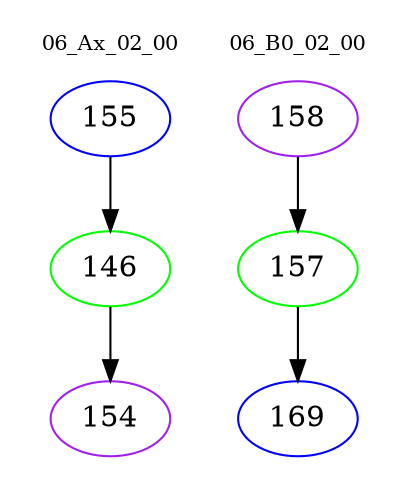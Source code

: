 digraph{
subgraph cluster_0 {
color = white
label = "06_Ax_02_00";
fontsize=10;
T0_155 [label="155", color="blue"]
T0_155 -> T0_146 [color="black"]
T0_146 [label="146", color="green"]
T0_146 -> T0_154 [color="black"]
T0_154 [label="154", color="purple"]
}
subgraph cluster_1 {
color = white
label = "06_B0_02_00";
fontsize=10;
T1_158 [label="158", color="purple"]
T1_158 -> T1_157 [color="black"]
T1_157 [label="157", color="green"]
T1_157 -> T1_169 [color="black"]
T1_169 [label="169", color="blue"]
}
}
